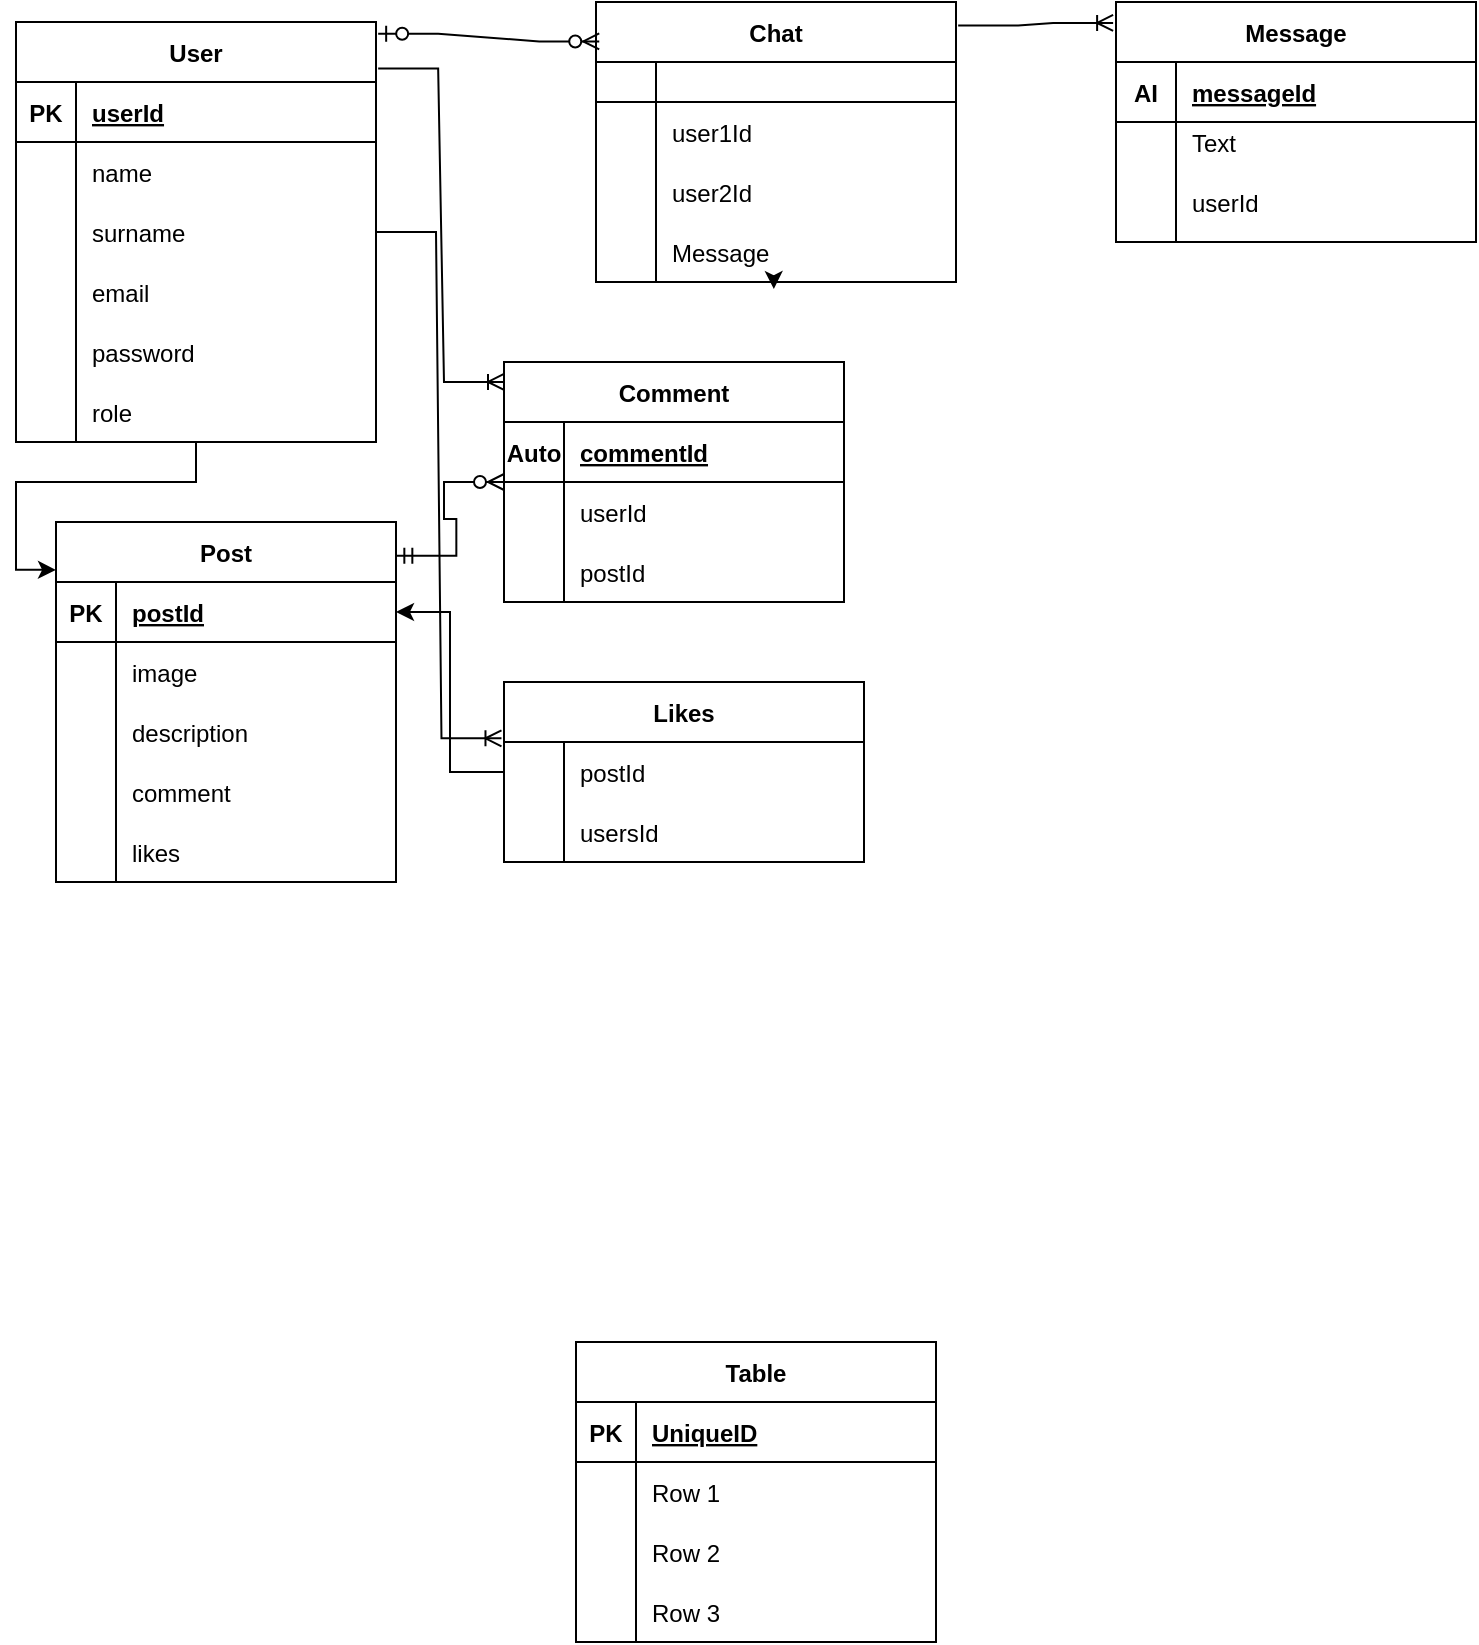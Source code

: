 <mxfile version="17.2.4" type="github"><diagram id="710GMchuzN1xlRN9fLyg" name="Page-1"><mxGraphModel dx="877" dy="517" grid="1" gridSize="10" guides="1" tooltips="1" connect="1" arrows="1" fold="1" page="1" pageScale="1" pageWidth="827" pageHeight="1169" math="0" shadow="0"><root><mxCell id="0"/><mxCell id="1" parent="0"/><mxCell id="Jhb90u2f6Juujxuah8MU-48" style="edgeStyle=orthogonalEdgeStyle;rounded=0;orthogonalLoop=1;jettySize=auto;html=1;entryX=0;entryY=0.133;entryDx=0;entryDy=0;entryPerimeter=0;" edge="1" parent="1" source="Jhb90u2f6Juujxuah8MU-1" target="Jhb90u2f6Juujxuah8MU-27"><mxGeometry relative="1" as="geometry"/></mxCell><mxCell id="Jhb90u2f6Juujxuah8MU-1" value="User" style="shape=table;startSize=30;container=1;collapsible=1;childLayout=tableLayout;fixedRows=1;rowLines=0;fontStyle=1;align=center;resizeLast=1;" vertex="1" parent="1"><mxGeometry x="80" y="90" width="180" height="210" as="geometry"/></mxCell><mxCell id="Jhb90u2f6Juujxuah8MU-2" value="" style="shape=tableRow;horizontal=0;startSize=0;swimlaneHead=0;swimlaneBody=0;fillColor=none;collapsible=0;dropTarget=0;points=[[0,0.5],[1,0.5]];portConstraint=eastwest;top=0;left=0;right=0;bottom=1;" vertex="1" parent="Jhb90u2f6Juujxuah8MU-1"><mxGeometry y="30" width="180" height="30" as="geometry"/></mxCell><mxCell id="Jhb90u2f6Juujxuah8MU-3" value="PK" style="shape=partialRectangle;connectable=0;fillColor=none;top=0;left=0;bottom=0;right=0;fontStyle=1;overflow=hidden;" vertex="1" parent="Jhb90u2f6Juujxuah8MU-2"><mxGeometry width="30" height="30" as="geometry"><mxRectangle width="30" height="30" as="alternateBounds"/></mxGeometry></mxCell><mxCell id="Jhb90u2f6Juujxuah8MU-4" value="userId" style="shape=partialRectangle;connectable=0;fillColor=none;top=0;left=0;bottom=0;right=0;align=left;spacingLeft=6;fontStyle=5;overflow=hidden;" vertex="1" parent="Jhb90u2f6Juujxuah8MU-2"><mxGeometry x="30" width="150" height="30" as="geometry"><mxRectangle width="150" height="30" as="alternateBounds"/></mxGeometry></mxCell><mxCell id="Jhb90u2f6Juujxuah8MU-5" value="" style="shape=tableRow;horizontal=0;startSize=0;swimlaneHead=0;swimlaneBody=0;fillColor=none;collapsible=0;dropTarget=0;points=[[0,0.5],[1,0.5]];portConstraint=eastwest;top=0;left=0;right=0;bottom=0;" vertex="1" parent="Jhb90u2f6Juujxuah8MU-1"><mxGeometry y="60" width="180" height="30" as="geometry"/></mxCell><mxCell id="Jhb90u2f6Juujxuah8MU-6" value="" style="shape=partialRectangle;connectable=0;fillColor=none;top=0;left=0;bottom=0;right=0;editable=1;overflow=hidden;" vertex="1" parent="Jhb90u2f6Juujxuah8MU-5"><mxGeometry width="30" height="30" as="geometry"><mxRectangle width="30" height="30" as="alternateBounds"/></mxGeometry></mxCell><mxCell id="Jhb90u2f6Juujxuah8MU-7" value="name" style="shape=partialRectangle;connectable=0;fillColor=none;top=0;left=0;bottom=0;right=0;align=left;spacingLeft=6;overflow=hidden;" vertex="1" parent="Jhb90u2f6Juujxuah8MU-5"><mxGeometry x="30" width="150" height="30" as="geometry"><mxRectangle width="150" height="30" as="alternateBounds"/></mxGeometry></mxCell><mxCell id="Jhb90u2f6Juujxuah8MU-8" value="" style="shape=tableRow;horizontal=0;startSize=0;swimlaneHead=0;swimlaneBody=0;fillColor=none;collapsible=0;dropTarget=0;points=[[0,0.5],[1,0.5]];portConstraint=eastwest;top=0;left=0;right=0;bottom=0;" vertex="1" parent="Jhb90u2f6Juujxuah8MU-1"><mxGeometry y="90" width="180" height="30" as="geometry"/></mxCell><mxCell id="Jhb90u2f6Juujxuah8MU-9" value="" style="shape=partialRectangle;connectable=0;fillColor=none;top=0;left=0;bottom=0;right=0;editable=1;overflow=hidden;" vertex="1" parent="Jhb90u2f6Juujxuah8MU-8"><mxGeometry width="30" height="30" as="geometry"><mxRectangle width="30" height="30" as="alternateBounds"/></mxGeometry></mxCell><mxCell id="Jhb90u2f6Juujxuah8MU-10" value="surname   " style="shape=partialRectangle;connectable=0;fillColor=none;top=0;left=0;bottom=0;right=0;align=left;spacingLeft=6;overflow=hidden;" vertex="1" parent="Jhb90u2f6Juujxuah8MU-8"><mxGeometry x="30" width="150" height="30" as="geometry"><mxRectangle width="150" height="30" as="alternateBounds"/></mxGeometry></mxCell><mxCell id="Jhb90u2f6Juujxuah8MU-11" value="" style="shape=tableRow;horizontal=0;startSize=0;swimlaneHead=0;swimlaneBody=0;fillColor=none;collapsible=0;dropTarget=0;points=[[0,0.5],[1,0.5]];portConstraint=eastwest;top=0;left=0;right=0;bottom=0;" vertex="1" parent="Jhb90u2f6Juujxuah8MU-1"><mxGeometry y="120" width="180" height="30" as="geometry"/></mxCell><mxCell id="Jhb90u2f6Juujxuah8MU-12" value="" style="shape=partialRectangle;connectable=0;fillColor=none;top=0;left=0;bottom=0;right=0;editable=1;overflow=hidden;" vertex="1" parent="Jhb90u2f6Juujxuah8MU-11"><mxGeometry width="30" height="30" as="geometry"><mxRectangle width="30" height="30" as="alternateBounds"/></mxGeometry></mxCell><mxCell id="Jhb90u2f6Juujxuah8MU-13" value="email" style="shape=partialRectangle;connectable=0;fillColor=none;top=0;left=0;bottom=0;right=0;align=left;spacingLeft=6;overflow=hidden;" vertex="1" parent="Jhb90u2f6Juujxuah8MU-11"><mxGeometry x="30" width="150" height="30" as="geometry"><mxRectangle width="150" height="30" as="alternateBounds"/></mxGeometry></mxCell><mxCell id="Jhb90u2f6Juujxuah8MU-40" value="" style="shape=tableRow;horizontal=0;startSize=0;swimlaneHead=0;swimlaneBody=0;fillColor=none;collapsible=0;dropTarget=0;points=[[0,0.5],[1,0.5]];portConstraint=eastwest;top=0;left=0;right=0;bottom=0;" vertex="1" parent="Jhb90u2f6Juujxuah8MU-1"><mxGeometry y="150" width="180" height="30" as="geometry"/></mxCell><mxCell id="Jhb90u2f6Juujxuah8MU-41" value="" style="shape=partialRectangle;connectable=0;fillColor=none;top=0;left=0;bottom=0;right=0;editable=1;overflow=hidden;" vertex="1" parent="Jhb90u2f6Juujxuah8MU-40"><mxGeometry width="30" height="30" as="geometry"><mxRectangle width="30" height="30" as="alternateBounds"/></mxGeometry></mxCell><mxCell id="Jhb90u2f6Juujxuah8MU-42" value="password    " style="shape=partialRectangle;connectable=0;fillColor=none;top=0;left=0;bottom=0;right=0;align=left;spacingLeft=6;overflow=hidden;" vertex="1" parent="Jhb90u2f6Juujxuah8MU-40"><mxGeometry x="30" width="150" height="30" as="geometry"><mxRectangle width="150" height="30" as="alternateBounds"/></mxGeometry></mxCell><mxCell id="Jhb90u2f6Juujxuah8MU-43" value="" style="shape=tableRow;horizontal=0;startSize=0;swimlaneHead=0;swimlaneBody=0;fillColor=none;collapsible=0;dropTarget=0;points=[[0,0.5],[1,0.5]];portConstraint=eastwest;top=0;left=0;right=0;bottom=0;" vertex="1" parent="Jhb90u2f6Juujxuah8MU-1"><mxGeometry y="180" width="180" height="30" as="geometry"/></mxCell><mxCell id="Jhb90u2f6Juujxuah8MU-44" value="" style="shape=partialRectangle;connectable=0;fillColor=none;top=0;left=0;bottom=0;right=0;editable=1;overflow=hidden;" vertex="1" parent="Jhb90u2f6Juujxuah8MU-43"><mxGeometry width="30" height="30" as="geometry"><mxRectangle width="30" height="30" as="alternateBounds"/></mxGeometry></mxCell><mxCell id="Jhb90u2f6Juujxuah8MU-45" value="role" style="shape=partialRectangle;connectable=0;fillColor=none;top=0;left=0;bottom=0;right=0;align=left;spacingLeft=6;overflow=hidden;" vertex="1" parent="Jhb90u2f6Juujxuah8MU-43"><mxGeometry x="30" width="150" height="30" as="geometry"><mxRectangle width="150" height="30" as="alternateBounds"/></mxGeometry></mxCell><mxCell id="Jhb90u2f6Juujxuah8MU-14" value="Comment" style="shape=table;startSize=30;container=1;collapsible=1;childLayout=tableLayout;fixedRows=1;rowLines=0;fontStyle=1;align=center;resizeLast=1;" vertex="1" parent="1"><mxGeometry x="324" y="260" width="170" height="120" as="geometry"/></mxCell><mxCell id="Jhb90u2f6Juujxuah8MU-15" value="" style="shape=tableRow;horizontal=0;startSize=0;swimlaneHead=0;swimlaneBody=0;fillColor=none;collapsible=0;dropTarget=0;points=[[0,0.5],[1,0.5]];portConstraint=eastwest;top=0;left=0;right=0;bottom=1;" vertex="1" parent="Jhb90u2f6Juujxuah8MU-14"><mxGeometry y="30" width="170" height="30" as="geometry"/></mxCell><mxCell id="Jhb90u2f6Juujxuah8MU-16" value="Auto" style="shape=partialRectangle;connectable=0;fillColor=none;top=0;left=0;bottom=0;right=0;fontStyle=1;overflow=hidden;" vertex="1" parent="Jhb90u2f6Juujxuah8MU-15"><mxGeometry width="30" height="30" as="geometry"><mxRectangle width="30" height="30" as="alternateBounds"/></mxGeometry></mxCell><mxCell id="Jhb90u2f6Juujxuah8MU-17" value="commentId" style="shape=partialRectangle;connectable=0;fillColor=none;top=0;left=0;bottom=0;right=0;align=left;spacingLeft=6;fontStyle=5;overflow=hidden;" vertex="1" parent="Jhb90u2f6Juujxuah8MU-15"><mxGeometry x="30" width="140" height="30" as="geometry"><mxRectangle width="140" height="30" as="alternateBounds"/></mxGeometry></mxCell><mxCell id="Jhb90u2f6Juujxuah8MU-18" value="" style="shape=tableRow;horizontal=0;startSize=0;swimlaneHead=0;swimlaneBody=0;fillColor=none;collapsible=0;dropTarget=0;points=[[0,0.5],[1,0.5]];portConstraint=eastwest;top=0;left=0;right=0;bottom=0;" vertex="1" parent="Jhb90u2f6Juujxuah8MU-14"><mxGeometry y="60" width="170" height="30" as="geometry"/></mxCell><mxCell id="Jhb90u2f6Juujxuah8MU-19" value="" style="shape=partialRectangle;connectable=0;fillColor=none;top=0;left=0;bottom=0;right=0;editable=1;overflow=hidden;" vertex="1" parent="Jhb90u2f6Juujxuah8MU-18"><mxGeometry width="30" height="30" as="geometry"><mxRectangle width="30" height="30" as="alternateBounds"/></mxGeometry></mxCell><mxCell id="Jhb90u2f6Juujxuah8MU-20" value="userId" style="shape=partialRectangle;connectable=0;fillColor=none;top=0;left=0;bottom=0;right=0;align=left;spacingLeft=6;overflow=hidden;" vertex="1" parent="Jhb90u2f6Juujxuah8MU-18"><mxGeometry x="30" width="140" height="30" as="geometry"><mxRectangle width="140" height="30" as="alternateBounds"/></mxGeometry></mxCell><mxCell id="Jhb90u2f6Juujxuah8MU-24" value="" style="shape=tableRow;horizontal=0;startSize=0;swimlaneHead=0;swimlaneBody=0;fillColor=none;collapsible=0;dropTarget=0;points=[[0,0.5],[1,0.5]];portConstraint=eastwest;top=0;left=0;right=0;bottom=0;" vertex="1" parent="Jhb90u2f6Juujxuah8MU-14"><mxGeometry y="90" width="170" height="30" as="geometry"/></mxCell><mxCell id="Jhb90u2f6Juujxuah8MU-25" value="" style="shape=partialRectangle;connectable=0;fillColor=none;top=0;left=0;bottom=0;right=0;editable=1;overflow=hidden;" vertex="1" parent="Jhb90u2f6Juujxuah8MU-24"><mxGeometry width="30" height="30" as="geometry"><mxRectangle width="30" height="30" as="alternateBounds"/></mxGeometry></mxCell><mxCell id="Jhb90u2f6Juujxuah8MU-26" value="postId" style="shape=partialRectangle;connectable=0;fillColor=none;top=0;left=0;bottom=0;right=0;align=left;spacingLeft=6;overflow=hidden;" vertex="1" parent="Jhb90u2f6Juujxuah8MU-24"><mxGeometry x="30" width="140" height="30" as="geometry"><mxRectangle width="140" height="30" as="alternateBounds"/></mxGeometry></mxCell><mxCell id="Jhb90u2f6Juujxuah8MU-27" value="Post" style="shape=table;startSize=30;container=1;collapsible=1;childLayout=tableLayout;fixedRows=1;rowLines=0;fontStyle=1;align=center;resizeLast=1;" vertex="1" parent="1"><mxGeometry x="100" y="340" width="170" height="180" as="geometry"/></mxCell><mxCell id="Jhb90u2f6Juujxuah8MU-28" value="" style="shape=tableRow;horizontal=0;startSize=0;swimlaneHead=0;swimlaneBody=0;fillColor=none;collapsible=0;dropTarget=0;points=[[0,0.5],[1,0.5]];portConstraint=eastwest;top=0;left=0;right=0;bottom=1;" vertex="1" parent="Jhb90u2f6Juujxuah8MU-27"><mxGeometry y="30" width="170" height="30" as="geometry"/></mxCell><mxCell id="Jhb90u2f6Juujxuah8MU-29" value="PK" style="shape=partialRectangle;connectable=0;fillColor=none;top=0;left=0;bottom=0;right=0;fontStyle=1;overflow=hidden;" vertex="1" parent="Jhb90u2f6Juujxuah8MU-28"><mxGeometry width="30" height="30" as="geometry"><mxRectangle width="30" height="30" as="alternateBounds"/></mxGeometry></mxCell><mxCell id="Jhb90u2f6Juujxuah8MU-30" value="postId" style="shape=partialRectangle;connectable=0;fillColor=none;top=0;left=0;bottom=0;right=0;align=left;spacingLeft=6;fontStyle=5;overflow=hidden;" vertex="1" parent="Jhb90u2f6Juujxuah8MU-28"><mxGeometry x="30" width="140" height="30" as="geometry"><mxRectangle width="140" height="30" as="alternateBounds"/></mxGeometry></mxCell><mxCell id="Jhb90u2f6Juujxuah8MU-31" value="" style="shape=tableRow;horizontal=0;startSize=0;swimlaneHead=0;swimlaneBody=0;fillColor=none;collapsible=0;dropTarget=0;points=[[0,0.5],[1,0.5]];portConstraint=eastwest;top=0;left=0;right=0;bottom=0;" vertex="1" parent="Jhb90u2f6Juujxuah8MU-27"><mxGeometry y="60" width="170" height="30" as="geometry"/></mxCell><mxCell id="Jhb90u2f6Juujxuah8MU-32" value="" style="shape=partialRectangle;connectable=0;fillColor=none;top=0;left=0;bottom=0;right=0;editable=1;overflow=hidden;" vertex="1" parent="Jhb90u2f6Juujxuah8MU-31"><mxGeometry width="30" height="30" as="geometry"><mxRectangle width="30" height="30" as="alternateBounds"/></mxGeometry></mxCell><mxCell id="Jhb90u2f6Juujxuah8MU-33" value="image" style="shape=partialRectangle;connectable=0;fillColor=none;top=0;left=0;bottom=0;right=0;align=left;spacingLeft=6;overflow=hidden;" vertex="1" parent="Jhb90u2f6Juujxuah8MU-31"><mxGeometry x="30" width="140" height="30" as="geometry"><mxRectangle width="140" height="30" as="alternateBounds"/></mxGeometry></mxCell><mxCell id="Jhb90u2f6Juujxuah8MU-34" value="" style="shape=tableRow;horizontal=0;startSize=0;swimlaneHead=0;swimlaneBody=0;fillColor=none;collapsible=0;dropTarget=0;points=[[0,0.5],[1,0.5]];portConstraint=eastwest;top=0;left=0;right=0;bottom=0;" vertex="1" parent="Jhb90u2f6Juujxuah8MU-27"><mxGeometry y="90" width="170" height="30" as="geometry"/></mxCell><mxCell id="Jhb90u2f6Juujxuah8MU-35" value="" style="shape=partialRectangle;connectable=0;fillColor=none;top=0;left=0;bottom=0;right=0;editable=1;overflow=hidden;" vertex="1" parent="Jhb90u2f6Juujxuah8MU-34"><mxGeometry width="30" height="30" as="geometry"><mxRectangle width="30" height="30" as="alternateBounds"/></mxGeometry></mxCell><mxCell id="Jhb90u2f6Juujxuah8MU-36" value="description" style="shape=partialRectangle;connectable=0;fillColor=none;top=0;left=0;bottom=0;right=0;align=left;spacingLeft=6;overflow=hidden;" vertex="1" parent="Jhb90u2f6Juujxuah8MU-34"><mxGeometry x="30" width="140" height="30" as="geometry"><mxRectangle width="140" height="30" as="alternateBounds"/></mxGeometry></mxCell><mxCell id="Jhb90u2f6Juujxuah8MU-37" value="" style="shape=tableRow;horizontal=0;startSize=0;swimlaneHead=0;swimlaneBody=0;fillColor=none;collapsible=0;dropTarget=0;points=[[0,0.5],[1,0.5]];portConstraint=eastwest;top=0;left=0;right=0;bottom=0;" vertex="1" parent="Jhb90u2f6Juujxuah8MU-27"><mxGeometry y="120" width="170" height="30" as="geometry"/></mxCell><mxCell id="Jhb90u2f6Juujxuah8MU-38" value="" style="shape=partialRectangle;connectable=0;fillColor=none;top=0;left=0;bottom=0;right=0;editable=1;overflow=hidden;" vertex="1" parent="Jhb90u2f6Juujxuah8MU-37"><mxGeometry width="30" height="30" as="geometry"><mxRectangle width="30" height="30" as="alternateBounds"/></mxGeometry></mxCell><mxCell id="Jhb90u2f6Juujxuah8MU-39" value="comment" style="shape=partialRectangle;connectable=0;fillColor=none;top=0;left=0;bottom=0;right=0;align=left;spacingLeft=6;overflow=hidden;" vertex="1" parent="Jhb90u2f6Juujxuah8MU-37"><mxGeometry x="30" width="140" height="30" as="geometry"><mxRectangle width="140" height="30" as="alternateBounds"/></mxGeometry></mxCell><mxCell id="Jhb90u2f6Juujxuah8MU-89" value="" style="shape=tableRow;horizontal=0;startSize=0;swimlaneHead=0;swimlaneBody=0;fillColor=none;collapsible=0;dropTarget=0;points=[[0,0.5],[1,0.5]];portConstraint=eastwest;top=0;left=0;right=0;bottom=0;" vertex="1" parent="Jhb90u2f6Juujxuah8MU-27"><mxGeometry y="150" width="170" height="30" as="geometry"/></mxCell><mxCell id="Jhb90u2f6Juujxuah8MU-90" value="" style="shape=partialRectangle;connectable=0;fillColor=none;top=0;left=0;bottom=0;right=0;editable=1;overflow=hidden;" vertex="1" parent="Jhb90u2f6Juujxuah8MU-89"><mxGeometry width="30" height="30" as="geometry"><mxRectangle width="30" height="30" as="alternateBounds"/></mxGeometry></mxCell><mxCell id="Jhb90u2f6Juujxuah8MU-91" value="likes" style="shape=partialRectangle;connectable=0;fillColor=none;top=0;left=0;bottom=0;right=0;align=left;spacingLeft=6;overflow=hidden;" vertex="1" parent="Jhb90u2f6Juujxuah8MU-89"><mxGeometry x="30" width="140" height="30" as="geometry"><mxRectangle width="140" height="30" as="alternateBounds"/></mxGeometry></mxCell><mxCell id="Jhb90u2f6Juujxuah8MU-49" value="Chat" style="shape=table;startSize=30;container=1;collapsible=1;childLayout=tableLayout;fixedRows=1;rowLines=0;fontStyle=1;align=center;resizeLast=1;" vertex="1" parent="1"><mxGeometry x="370" y="80" width="180" height="140" as="geometry"/></mxCell><mxCell id="Jhb90u2f6Juujxuah8MU-50" value="" style="shape=tableRow;horizontal=0;startSize=0;swimlaneHead=0;swimlaneBody=0;fillColor=none;collapsible=0;dropTarget=0;points=[[0,0.5],[1,0.5]];portConstraint=eastwest;top=0;left=0;right=0;bottom=1;" vertex="1" parent="Jhb90u2f6Juujxuah8MU-49"><mxGeometry y="30" width="180" height="20" as="geometry"/></mxCell><mxCell id="Jhb90u2f6Juujxuah8MU-51" value="" style="shape=partialRectangle;connectable=0;fillColor=none;top=0;left=0;bottom=0;right=0;fontStyle=1;overflow=hidden;" vertex="1" parent="Jhb90u2f6Juujxuah8MU-50"><mxGeometry width="30" height="20" as="geometry"><mxRectangle width="30" height="20" as="alternateBounds"/></mxGeometry></mxCell><mxCell id="Jhb90u2f6Juujxuah8MU-52" value="" style="shape=partialRectangle;connectable=0;fillColor=none;top=0;left=0;bottom=0;right=0;align=left;spacingLeft=6;fontStyle=5;overflow=hidden;" vertex="1" parent="Jhb90u2f6Juujxuah8MU-50"><mxGeometry x="30" width="150" height="20" as="geometry"><mxRectangle width="150" height="20" as="alternateBounds"/></mxGeometry></mxCell><mxCell id="Jhb90u2f6Juujxuah8MU-53" value="" style="shape=tableRow;horizontal=0;startSize=0;swimlaneHead=0;swimlaneBody=0;fillColor=none;collapsible=0;dropTarget=0;points=[[0,0.5],[1,0.5]];portConstraint=eastwest;top=0;left=0;right=0;bottom=0;" vertex="1" parent="Jhb90u2f6Juujxuah8MU-49"><mxGeometry y="50" width="180" height="30" as="geometry"/></mxCell><mxCell id="Jhb90u2f6Juujxuah8MU-54" value="" style="shape=partialRectangle;connectable=0;fillColor=none;top=0;left=0;bottom=0;right=0;editable=1;overflow=hidden;" vertex="1" parent="Jhb90u2f6Juujxuah8MU-53"><mxGeometry width="30" height="30" as="geometry"><mxRectangle width="30" height="30" as="alternateBounds"/></mxGeometry></mxCell><mxCell id="Jhb90u2f6Juujxuah8MU-55" value="user1Id" style="shape=partialRectangle;connectable=0;fillColor=none;top=0;left=0;bottom=0;right=0;align=left;spacingLeft=6;overflow=hidden;" vertex="1" parent="Jhb90u2f6Juujxuah8MU-53"><mxGeometry x="30" width="150" height="30" as="geometry"><mxRectangle width="150" height="30" as="alternateBounds"/></mxGeometry></mxCell><mxCell id="Jhb90u2f6Juujxuah8MU-56" value="" style="shape=tableRow;horizontal=0;startSize=0;swimlaneHead=0;swimlaneBody=0;fillColor=none;collapsible=0;dropTarget=0;points=[[0,0.5],[1,0.5]];portConstraint=eastwest;top=0;left=0;right=0;bottom=0;" vertex="1" parent="Jhb90u2f6Juujxuah8MU-49"><mxGeometry y="80" width="180" height="30" as="geometry"/></mxCell><mxCell id="Jhb90u2f6Juujxuah8MU-57" value="" style="shape=partialRectangle;connectable=0;fillColor=none;top=0;left=0;bottom=0;right=0;editable=1;overflow=hidden;" vertex="1" parent="Jhb90u2f6Juujxuah8MU-56"><mxGeometry width="30" height="30" as="geometry"><mxRectangle width="30" height="30" as="alternateBounds"/></mxGeometry></mxCell><mxCell id="Jhb90u2f6Juujxuah8MU-58" value="user2Id" style="shape=partialRectangle;connectable=0;fillColor=none;top=0;left=0;bottom=0;right=0;align=left;spacingLeft=6;overflow=hidden;" vertex="1" parent="Jhb90u2f6Juujxuah8MU-56"><mxGeometry x="30" width="150" height="30" as="geometry"><mxRectangle width="150" height="30" as="alternateBounds"/></mxGeometry></mxCell><mxCell id="Jhb90u2f6Juujxuah8MU-59" value="" style="shape=tableRow;horizontal=0;startSize=0;swimlaneHead=0;swimlaneBody=0;fillColor=none;collapsible=0;dropTarget=0;points=[[0,0.5],[1,0.5]];portConstraint=eastwest;top=0;left=0;right=0;bottom=0;" vertex="1" parent="Jhb90u2f6Juujxuah8MU-49"><mxGeometry y="110" width="180" height="30" as="geometry"/></mxCell><mxCell id="Jhb90u2f6Juujxuah8MU-60" value="" style="shape=partialRectangle;connectable=0;fillColor=none;top=0;left=0;bottom=0;right=0;editable=1;overflow=hidden;" vertex="1" parent="Jhb90u2f6Juujxuah8MU-59"><mxGeometry width="30" height="30" as="geometry"><mxRectangle width="30" height="30" as="alternateBounds"/></mxGeometry></mxCell><mxCell id="Jhb90u2f6Juujxuah8MU-61" value="Message" style="shape=partialRectangle;connectable=0;fillColor=none;top=0;left=0;bottom=0;right=0;align=left;spacingLeft=6;overflow=hidden;" vertex="1" parent="Jhb90u2f6Juujxuah8MU-59"><mxGeometry x="30" width="150" height="30" as="geometry"><mxRectangle width="150" height="30" as="alternateBounds"/></mxGeometry></mxCell><mxCell id="Jhb90u2f6Juujxuah8MU-92" style="edgeStyle=orthogonalEdgeStyle;rounded=0;orthogonalLoop=1;jettySize=auto;html=1;exitX=0.5;exitY=1;exitDx=0;exitDy=0;entryX=0.494;entryY=1.118;entryDx=0;entryDy=0;entryPerimeter=0;" edge="1" parent="Jhb90u2f6Juujxuah8MU-49" source="Jhb90u2f6Juujxuah8MU-49" target="Jhb90u2f6Juujxuah8MU-59"><mxGeometry relative="1" as="geometry"/></mxCell><mxCell id="Jhb90u2f6Juujxuah8MU-63" value="Likes" style="shape=table;startSize=30;container=1;collapsible=1;childLayout=tableLayout;fixedRows=1;rowLines=0;fontStyle=1;align=center;resizeLast=1;" vertex="1" parent="1"><mxGeometry x="324" y="420" width="180" height="90" as="geometry"/></mxCell><mxCell id="Jhb90u2f6Juujxuah8MU-67" value="" style="shape=tableRow;horizontal=0;startSize=0;swimlaneHead=0;swimlaneBody=0;fillColor=none;collapsible=0;dropTarget=0;points=[[0,0.5],[1,0.5]];portConstraint=eastwest;top=0;left=0;right=0;bottom=0;" vertex="1" parent="Jhb90u2f6Juujxuah8MU-63"><mxGeometry y="30" width="180" height="30" as="geometry"/></mxCell><mxCell id="Jhb90u2f6Juujxuah8MU-68" value="" style="shape=partialRectangle;connectable=0;fillColor=none;top=0;left=0;bottom=0;right=0;editable=1;overflow=hidden;" vertex="1" parent="Jhb90u2f6Juujxuah8MU-67"><mxGeometry width="30.0" height="30" as="geometry"><mxRectangle width="30.0" height="30" as="alternateBounds"/></mxGeometry></mxCell><mxCell id="Jhb90u2f6Juujxuah8MU-69" value="postId" style="shape=partialRectangle;connectable=0;fillColor=none;top=0;left=0;bottom=0;right=0;align=left;spacingLeft=6;overflow=hidden;" vertex="1" parent="Jhb90u2f6Juujxuah8MU-67"><mxGeometry x="30.0" width="150.0" height="30" as="geometry"><mxRectangle width="150.0" height="30" as="alternateBounds"/></mxGeometry></mxCell><mxCell id="Jhb90u2f6Juujxuah8MU-70" value="" style="shape=tableRow;horizontal=0;startSize=0;swimlaneHead=0;swimlaneBody=0;fillColor=none;collapsible=0;dropTarget=0;points=[[0,0.5],[1,0.5]];portConstraint=eastwest;top=0;left=0;right=0;bottom=0;" vertex="1" parent="Jhb90u2f6Juujxuah8MU-63"><mxGeometry y="60" width="180" height="30" as="geometry"/></mxCell><mxCell id="Jhb90u2f6Juujxuah8MU-71" value="" style="shape=partialRectangle;connectable=0;fillColor=none;top=0;left=0;bottom=0;right=0;editable=1;overflow=hidden;" vertex="1" parent="Jhb90u2f6Juujxuah8MU-70"><mxGeometry width="30.0" height="30" as="geometry"><mxRectangle width="30.0" height="30" as="alternateBounds"/></mxGeometry></mxCell><mxCell id="Jhb90u2f6Juujxuah8MU-72" value="usersId" style="shape=partialRectangle;connectable=0;fillColor=none;top=0;left=0;bottom=0;right=0;align=left;spacingLeft=6;overflow=hidden;" vertex="1" parent="Jhb90u2f6Juujxuah8MU-70"><mxGeometry x="30.0" width="150.0" height="30" as="geometry"><mxRectangle width="150.0" height="30" as="alternateBounds"/></mxGeometry></mxCell><mxCell id="Jhb90u2f6Juujxuah8MU-76" value="Table" style="shape=table;startSize=30;container=1;collapsible=1;childLayout=tableLayout;fixedRows=1;rowLines=0;fontStyle=1;align=center;resizeLast=1;" vertex="1" parent="1"><mxGeometry x="360" y="750" width="180" height="150" as="geometry"/></mxCell><mxCell id="Jhb90u2f6Juujxuah8MU-77" value="" style="shape=tableRow;horizontal=0;startSize=0;swimlaneHead=0;swimlaneBody=0;fillColor=none;collapsible=0;dropTarget=0;points=[[0,0.5],[1,0.5]];portConstraint=eastwest;top=0;left=0;right=0;bottom=1;" vertex="1" parent="Jhb90u2f6Juujxuah8MU-76"><mxGeometry y="30" width="180" height="30" as="geometry"/></mxCell><mxCell id="Jhb90u2f6Juujxuah8MU-78" value="PK" style="shape=partialRectangle;connectable=0;fillColor=none;top=0;left=0;bottom=0;right=0;fontStyle=1;overflow=hidden;" vertex="1" parent="Jhb90u2f6Juujxuah8MU-77"><mxGeometry width="30" height="30" as="geometry"><mxRectangle width="30" height="30" as="alternateBounds"/></mxGeometry></mxCell><mxCell id="Jhb90u2f6Juujxuah8MU-79" value="UniqueID" style="shape=partialRectangle;connectable=0;fillColor=none;top=0;left=0;bottom=0;right=0;align=left;spacingLeft=6;fontStyle=5;overflow=hidden;" vertex="1" parent="Jhb90u2f6Juujxuah8MU-77"><mxGeometry x="30" width="150" height="30" as="geometry"><mxRectangle width="150" height="30" as="alternateBounds"/></mxGeometry></mxCell><mxCell id="Jhb90u2f6Juujxuah8MU-80" value="" style="shape=tableRow;horizontal=0;startSize=0;swimlaneHead=0;swimlaneBody=0;fillColor=none;collapsible=0;dropTarget=0;points=[[0,0.5],[1,0.5]];portConstraint=eastwest;top=0;left=0;right=0;bottom=0;" vertex="1" parent="Jhb90u2f6Juujxuah8MU-76"><mxGeometry y="60" width="180" height="30" as="geometry"/></mxCell><mxCell id="Jhb90u2f6Juujxuah8MU-81" value="" style="shape=partialRectangle;connectable=0;fillColor=none;top=0;left=0;bottom=0;right=0;editable=1;overflow=hidden;" vertex="1" parent="Jhb90u2f6Juujxuah8MU-80"><mxGeometry width="30" height="30" as="geometry"><mxRectangle width="30" height="30" as="alternateBounds"/></mxGeometry></mxCell><mxCell id="Jhb90u2f6Juujxuah8MU-82" value="Row 1" style="shape=partialRectangle;connectable=0;fillColor=none;top=0;left=0;bottom=0;right=0;align=left;spacingLeft=6;overflow=hidden;" vertex="1" parent="Jhb90u2f6Juujxuah8MU-80"><mxGeometry x="30" width="150" height="30" as="geometry"><mxRectangle width="150" height="30" as="alternateBounds"/></mxGeometry></mxCell><mxCell id="Jhb90u2f6Juujxuah8MU-83" value="" style="shape=tableRow;horizontal=0;startSize=0;swimlaneHead=0;swimlaneBody=0;fillColor=none;collapsible=0;dropTarget=0;points=[[0,0.5],[1,0.5]];portConstraint=eastwest;top=0;left=0;right=0;bottom=0;" vertex="1" parent="Jhb90u2f6Juujxuah8MU-76"><mxGeometry y="90" width="180" height="30" as="geometry"/></mxCell><mxCell id="Jhb90u2f6Juujxuah8MU-84" value="" style="shape=partialRectangle;connectable=0;fillColor=none;top=0;left=0;bottom=0;right=0;editable=1;overflow=hidden;" vertex="1" parent="Jhb90u2f6Juujxuah8MU-83"><mxGeometry width="30" height="30" as="geometry"><mxRectangle width="30" height="30" as="alternateBounds"/></mxGeometry></mxCell><mxCell id="Jhb90u2f6Juujxuah8MU-85" value="Row 2" style="shape=partialRectangle;connectable=0;fillColor=none;top=0;left=0;bottom=0;right=0;align=left;spacingLeft=6;overflow=hidden;" vertex="1" parent="Jhb90u2f6Juujxuah8MU-83"><mxGeometry x="30" width="150" height="30" as="geometry"><mxRectangle width="150" height="30" as="alternateBounds"/></mxGeometry></mxCell><mxCell id="Jhb90u2f6Juujxuah8MU-86" value="" style="shape=tableRow;horizontal=0;startSize=0;swimlaneHead=0;swimlaneBody=0;fillColor=none;collapsible=0;dropTarget=0;points=[[0,0.5],[1,0.5]];portConstraint=eastwest;top=0;left=0;right=0;bottom=0;" vertex="1" parent="Jhb90u2f6Juujxuah8MU-76"><mxGeometry y="120" width="180" height="30" as="geometry"/></mxCell><mxCell id="Jhb90u2f6Juujxuah8MU-87" value="" style="shape=partialRectangle;connectable=0;fillColor=none;top=0;left=0;bottom=0;right=0;editable=1;overflow=hidden;" vertex="1" parent="Jhb90u2f6Juujxuah8MU-86"><mxGeometry width="30" height="30" as="geometry"><mxRectangle width="30" height="30" as="alternateBounds"/></mxGeometry></mxCell><mxCell id="Jhb90u2f6Juujxuah8MU-88" value="Row 3" style="shape=partialRectangle;connectable=0;fillColor=none;top=0;left=0;bottom=0;right=0;align=left;spacingLeft=6;overflow=hidden;" vertex="1" parent="Jhb90u2f6Juujxuah8MU-86"><mxGeometry x="30" width="150" height="30" as="geometry"><mxRectangle width="150" height="30" as="alternateBounds"/></mxGeometry></mxCell><mxCell id="Jhb90u2f6Juujxuah8MU-93" value="Message" style="shape=table;startSize=30;container=1;collapsible=1;childLayout=tableLayout;fixedRows=1;rowLines=0;fontStyle=1;align=center;resizeLast=1;" vertex="1" parent="1"><mxGeometry x="630" y="80" width="180" height="120" as="geometry"/></mxCell><mxCell id="Jhb90u2f6Juujxuah8MU-94" value="" style="shape=tableRow;horizontal=0;startSize=0;swimlaneHead=0;swimlaneBody=0;fillColor=none;collapsible=0;dropTarget=0;points=[[0,0.5],[1,0.5]];portConstraint=eastwest;top=0;left=0;right=0;bottom=1;" vertex="1" parent="Jhb90u2f6Juujxuah8MU-93"><mxGeometry y="30" width="180" height="30" as="geometry"/></mxCell><mxCell id="Jhb90u2f6Juujxuah8MU-95" value="AI" style="shape=partialRectangle;connectable=0;fillColor=none;top=0;left=0;bottom=0;right=0;fontStyle=1;overflow=hidden;" vertex="1" parent="Jhb90u2f6Juujxuah8MU-94"><mxGeometry width="30" height="30" as="geometry"><mxRectangle width="30" height="30" as="alternateBounds"/></mxGeometry></mxCell><mxCell id="Jhb90u2f6Juujxuah8MU-96" value="messageId" style="shape=partialRectangle;connectable=0;fillColor=none;top=0;left=0;bottom=0;right=0;align=left;spacingLeft=6;fontStyle=5;overflow=hidden;" vertex="1" parent="Jhb90u2f6Juujxuah8MU-94"><mxGeometry x="30" width="150" height="30" as="geometry"><mxRectangle width="150" height="30" as="alternateBounds"/></mxGeometry></mxCell><mxCell id="Jhb90u2f6Juujxuah8MU-97" value="" style="shape=tableRow;horizontal=0;startSize=0;swimlaneHead=0;swimlaneBody=0;fillColor=none;collapsible=0;dropTarget=0;points=[[0,0.5],[1,0.5]];portConstraint=eastwest;top=0;left=0;right=0;bottom=0;" vertex="1" parent="Jhb90u2f6Juujxuah8MU-93"><mxGeometry y="60" width="180" height="20" as="geometry"/></mxCell><mxCell id="Jhb90u2f6Juujxuah8MU-98" value="" style="shape=partialRectangle;connectable=0;fillColor=none;top=0;left=0;bottom=0;right=0;editable=1;overflow=hidden;" vertex="1" parent="Jhb90u2f6Juujxuah8MU-97"><mxGeometry width="30" height="20" as="geometry"><mxRectangle width="30" height="20" as="alternateBounds"/></mxGeometry></mxCell><mxCell id="Jhb90u2f6Juujxuah8MU-99" value="Text" style="shape=partialRectangle;connectable=0;fillColor=none;top=0;left=0;bottom=0;right=0;align=left;spacingLeft=6;overflow=hidden;" vertex="1" parent="Jhb90u2f6Juujxuah8MU-97"><mxGeometry x="30" width="150" height="20" as="geometry"><mxRectangle width="150" height="20" as="alternateBounds"/></mxGeometry></mxCell><mxCell id="Jhb90u2f6Juujxuah8MU-103" value="" style="shape=tableRow;horizontal=0;startSize=0;swimlaneHead=0;swimlaneBody=0;fillColor=none;collapsible=0;dropTarget=0;points=[[0,0.5],[1,0.5]];portConstraint=eastwest;top=0;left=0;right=0;bottom=0;" vertex="1" parent="Jhb90u2f6Juujxuah8MU-93"><mxGeometry y="80" width="180" height="40" as="geometry"/></mxCell><mxCell id="Jhb90u2f6Juujxuah8MU-104" value="" style="shape=partialRectangle;connectable=0;fillColor=none;top=0;left=0;bottom=0;right=0;editable=1;overflow=hidden;" vertex="1" parent="Jhb90u2f6Juujxuah8MU-103"><mxGeometry width="30" height="40" as="geometry"><mxRectangle width="30" height="40" as="alternateBounds"/></mxGeometry></mxCell><mxCell id="Jhb90u2f6Juujxuah8MU-105" value="userId" style="shape=partialRectangle;connectable=0;fillColor=none;top=0;left=0;bottom=0;right=0;align=left;spacingLeft=6;overflow=hidden;" vertex="1" parent="Jhb90u2f6Juujxuah8MU-103"><mxGeometry x="30" width="150" height="40" as="geometry"><mxRectangle width="150" height="40" as="alternateBounds"/></mxGeometry></mxCell><mxCell id="Jhb90u2f6Juujxuah8MU-108" value="" style="edgeStyle=entityRelationEdgeStyle;fontSize=12;html=1;endArrow=ERoneToMany;rounded=0;exitX=1.006;exitY=0.084;exitDx=0;exitDy=0;exitPerimeter=0;entryX=-0.008;entryY=0.087;entryDx=0;entryDy=0;entryPerimeter=0;" edge="1" parent="1" source="Jhb90u2f6Juujxuah8MU-49" target="Jhb90u2f6Juujxuah8MU-93"><mxGeometry width="100" height="100" relative="1" as="geometry"><mxPoint x="780" y="290" as="sourcePoint"/><mxPoint x="630" y="316" as="targetPoint"/></mxGeometry></mxCell><mxCell id="Jhb90u2f6Juujxuah8MU-110" value="" style="edgeStyle=entityRelationEdgeStyle;fontSize=12;html=1;endArrow=ERzeroToMany;startArrow=ERzeroToOne;rounded=0;entryX=0.009;entryY=0.141;entryDx=0;entryDy=0;entryPerimeter=0;exitX=1.006;exitY=0.028;exitDx=0;exitDy=0;exitPerimeter=0;" edge="1" parent="1" source="Jhb90u2f6Juujxuah8MU-1" target="Jhb90u2f6Juujxuah8MU-49"><mxGeometry width="100" height="100" relative="1" as="geometry"><mxPoint x="260" y="100" as="sourcePoint"/><mxPoint x="460" y="320" as="targetPoint"/></mxGeometry></mxCell><mxCell id="Jhb90u2f6Juujxuah8MU-112" value="" style="edgeStyle=entityRelationEdgeStyle;fontSize=12;html=1;endArrow=ERzeroToMany;startArrow=ERmandOne;rounded=0;exitX=1.001;exitY=0.094;exitDx=0;exitDy=0;exitPerimeter=0;" edge="1" parent="1" source="Jhb90u2f6Juujxuah8MU-27" target="Jhb90u2f6Juujxuah8MU-14"><mxGeometry width="100" height="100" relative="1" as="geometry"><mxPoint x="360" y="550" as="sourcePoint"/><mxPoint x="460" y="450" as="targetPoint"/></mxGeometry></mxCell><mxCell id="Jhb90u2f6Juujxuah8MU-115" value="" style="edgeStyle=entityRelationEdgeStyle;fontSize=12;html=1;endArrow=ERoneToMany;rounded=0;entryX=0;entryY=0.083;entryDx=0;entryDy=0;entryPerimeter=0;exitX=1.006;exitY=0.111;exitDx=0;exitDy=0;exitPerimeter=0;" edge="1" parent="1" source="Jhb90u2f6Juujxuah8MU-1" target="Jhb90u2f6Juujxuah8MU-14"><mxGeometry width="100" height="100" relative="1" as="geometry"><mxPoint x="360" y="550" as="sourcePoint"/><mxPoint x="590" y="570" as="targetPoint"/></mxGeometry></mxCell><mxCell id="Jhb90u2f6Juujxuah8MU-116" value="" style="edgeStyle=entityRelationEdgeStyle;fontSize=12;html=1;endArrow=ERoneToMany;rounded=0;entryX=-0.007;entryY=0.313;entryDx=0;entryDy=0;entryPerimeter=0;" edge="1" parent="1" source="Jhb90u2f6Juujxuah8MU-1" target="Jhb90u2f6Juujxuah8MU-63"><mxGeometry width="100" height="100" relative="1" as="geometry"><mxPoint x="360" y="360" as="sourcePoint"/><mxPoint x="460" y="260" as="targetPoint"/></mxGeometry></mxCell><mxCell id="Jhb90u2f6Juujxuah8MU-117" style="edgeStyle=orthogonalEdgeStyle;rounded=0;orthogonalLoop=1;jettySize=auto;html=1;exitX=0;exitY=0.5;exitDx=0;exitDy=0;entryX=1;entryY=0.5;entryDx=0;entryDy=0;" edge="1" parent="1" source="Jhb90u2f6Juujxuah8MU-67" target="Jhb90u2f6Juujxuah8MU-28"><mxGeometry relative="1" as="geometry"/></mxCell></root></mxGraphModel></diagram></mxfile>